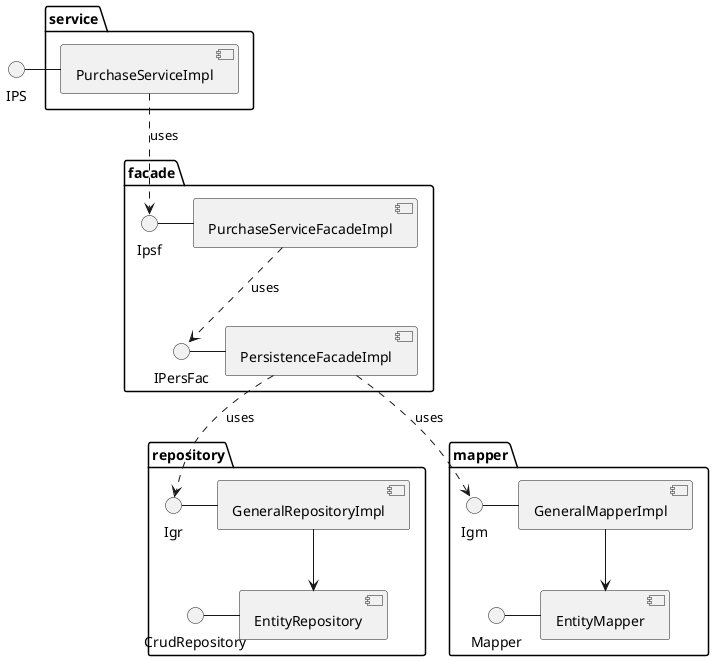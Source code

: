 @startuml

() IPS

package "service" {
	IPS - [PurchaseServiceImpl]
}

package "facade" {
	IPersFac - [PersistenceFacadeImpl]
    
	Ipsf - [PurchaseServiceFacadeImpl]
    [PurchaseServiceImpl] ..> Ipsf : uses
    [PurchaseServiceFacadeImpl] ..> IPersFac : uses

}

package "repository" {

	Igr - [GeneralRepositoryImpl]
    [PersistenceFacadeImpl] ..> Igr : uses
    CrudRepository - [EntityRepository]
    [GeneralRepositoryImpl] --> [EntityRepository]
}

package "mapper" {
	Igm - [GeneralMapperImpl]
	[PersistenceFacadeImpl] ..> Igm : uses
    Mapper - [EntityMapper]
    [GeneralMapperImpl] --> [EntityMapper]



}





@enduml